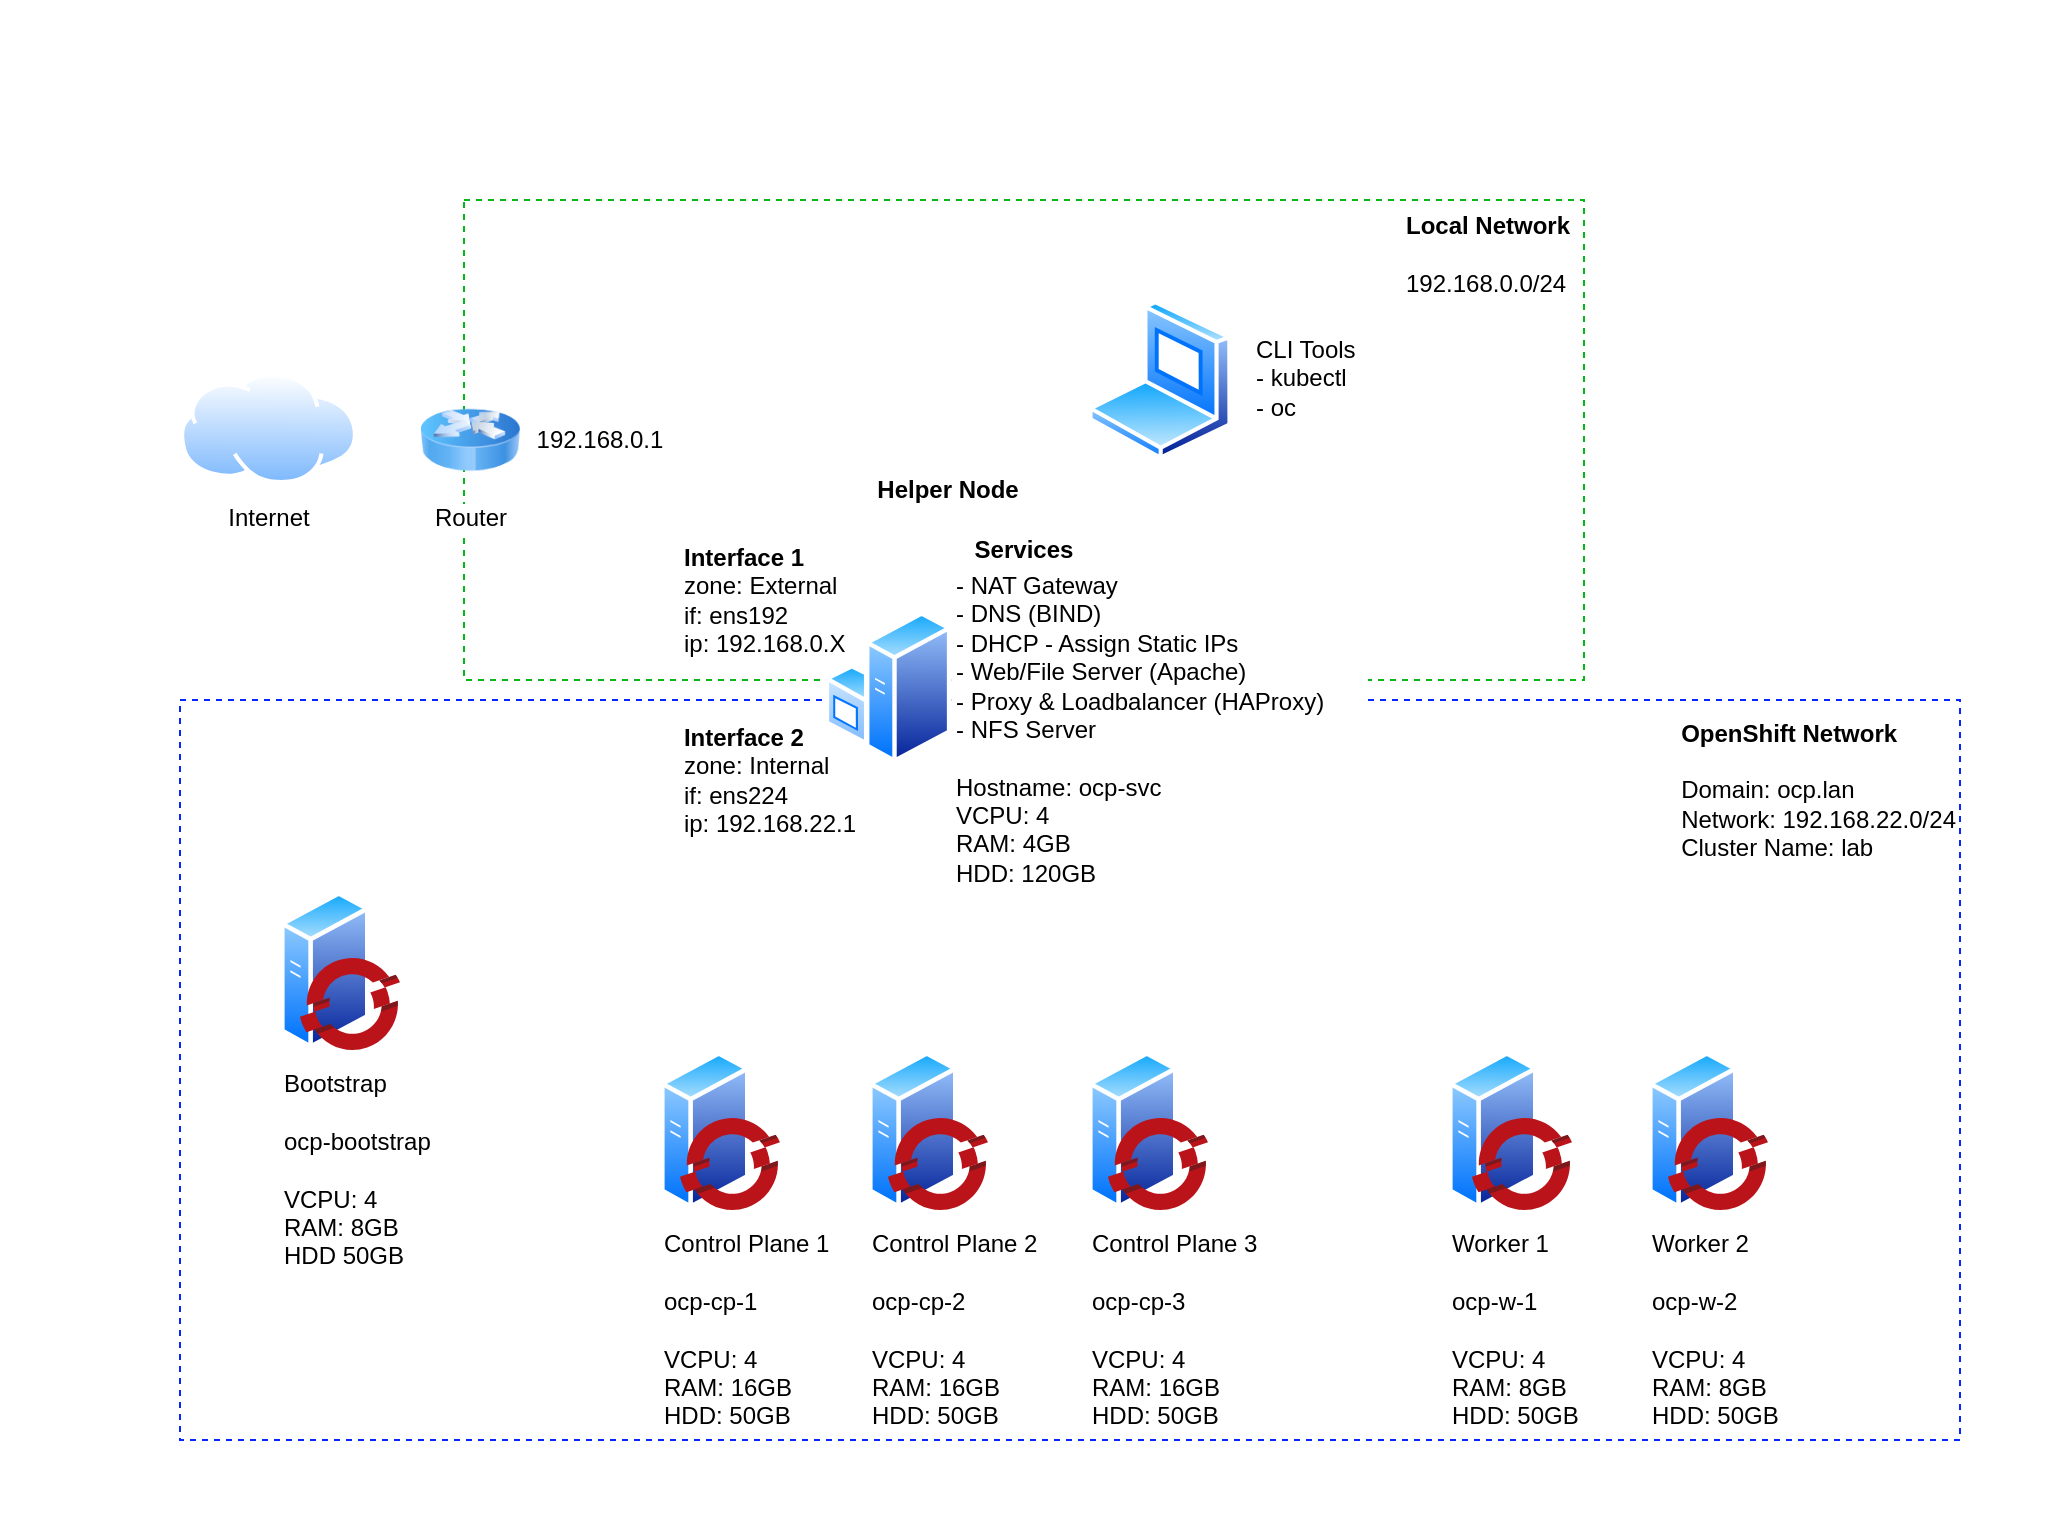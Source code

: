 <mxfile version="20.6.2" type="device"><diagram id="9HnStjpjAljDDnkqj9He" name="Page-1"><mxGraphModel dx="1315" dy="777" grid="1" gridSize="10" guides="1" tooltips="1" connect="1" arrows="1" fold="1" page="1" pageScale="1" pageWidth="1654" pageHeight="1169" math="0" shadow="0"><root><mxCell id="0"/><mxCell id="1" parent="0"/><mxCell id="nJnqooiq6-FVW7L4uHwT-16" value="" style="rounded=0;whiteSpace=wrap;html=1;strokeWidth=1;align=left;fillColor=none;strokeColor=none;" parent="1" vertex="1"><mxGeometry x="330" y="60" width="1030" height="760" as="geometry"/></mxCell><mxCell id="27pfvI13phsAGXSqU3TV-26" value="" style="rounded=0;whiteSpace=wrap;html=1;dashed=1;strokeColor=#06B817;" parent="1" vertex="1"><mxGeometry x="562" y="160" width="560" height="240" as="geometry"/></mxCell><mxCell id="27pfvI13phsAGXSqU3TV-3" value="" style="rounded=0;whiteSpace=wrap;html=1;dashed=1;strokeWidth=1;strokeColor=#0526FF;" parent="1" vertex="1"><mxGeometry x="420" y="410" width="890" height="370" as="geometry"/></mxCell><mxCell id="27pfvI13phsAGXSqU3TV-5" value="" style="group" parent="1" vertex="1" connectable="0"><mxGeometry x="660" y="585" width="70" height="80" as="geometry"/></mxCell><mxCell id="27pfvI13phsAGXSqU3TV-4" value="Control Plane 1&lt;br&gt;&lt;br&gt;ocp-cp-1&lt;br&gt;&lt;br&gt;&lt;div&gt;VCPU: 4&amp;nbsp;&lt;/div&gt;&lt;div&gt;RAM: 16GB&lt;/div&gt;&lt;div&gt;HDD: 50GB&lt;/div&gt;" style="aspect=fixed;perimeter=ellipsePerimeter;html=1;align=left;shadow=0;dashed=0;spacingTop=3;image;image=img/lib/active_directory/generic_server.svg;" parent="27pfvI13phsAGXSqU3TV-5" vertex="1"><mxGeometry width="44.8" height="80" as="geometry"/></mxCell><mxCell id="27pfvI13phsAGXSqU3TV-1" value="" style="aspect=fixed;html=1;points=[];align=center;image;fontSize=12;image=img/lib/mscae/OpenShift.svg;" parent="27pfvI13phsAGXSqU3TV-5" vertex="1"><mxGeometry x="10" y="34" width="50" height="46" as="geometry"/></mxCell><mxCell id="27pfvI13phsAGXSqU3TV-6" value="" style="group" parent="1" vertex="1" connectable="0"><mxGeometry x="764" y="585" width="70" height="80" as="geometry"/></mxCell><mxCell id="27pfvI13phsAGXSqU3TV-7" value="Control Plane&amp;nbsp;2&lt;br&gt;&lt;br&gt;ocp-cp-2&lt;br&gt;&lt;br&gt;VCPU: 4&lt;br&gt;RAM: 16GB&lt;br&gt;HDD: 50GB" style="aspect=fixed;perimeter=ellipsePerimeter;html=1;align=left;shadow=0;dashed=0;spacingTop=3;image;image=img/lib/active_directory/generic_server.svg;" parent="27pfvI13phsAGXSqU3TV-6" vertex="1"><mxGeometry width="44.8" height="80" as="geometry"/></mxCell><mxCell id="27pfvI13phsAGXSqU3TV-8" value="" style="aspect=fixed;html=1;points=[];align=center;image;fontSize=12;image=img/lib/mscae/OpenShift.svg;" parent="27pfvI13phsAGXSqU3TV-6" vertex="1"><mxGeometry x="10" y="34" width="50" height="46" as="geometry"/></mxCell><mxCell id="27pfvI13phsAGXSqU3TV-9" value="" style="group" parent="1" vertex="1" connectable="0"><mxGeometry x="874" y="585" width="70" height="80" as="geometry"/></mxCell><mxCell id="27pfvI13phsAGXSqU3TV-10" value="Control Plane&amp;nbsp;3&lt;br&gt;&lt;br&gt;ocp-cp-3&lt;br&gt;&lt;br&gt;VCPU: 4&lt;br&gt;RAM: 16GB&lt;br&gt;HDD: 50GB" style="aspect=fixed;perimeter=ellipsePerimeter;html=1;align=left;shadow=0;dashed=0;spacingTop=3;image;image=img/lib/active_directory/generic_server.svg;" parent="27pfvI13phsAGXSqU3TV-9" vertex="1"><mxGeometry width="44.8" height="80" as="geometry"/></mxCell><mxCell id="27pfvI13phsAGXSqU3TV-11" value="" style="aspect=fixed;html=1;points=[];align=center;image;fontSize=12;image=img/lib/mscae/OpenShift.svg;" parent="27pfvI13phsAGXSqU3TV-9" vertex="1"><mxGeometry x="10" y="34" width="50" height="46" as="geometry"/></mxCell><mxCell id="27pfvI13phsAGXSqU3TV-13" value="" style="group" parent="1" vertex="1" connectable="0"><mxGeometry x="1054" y="585" width="70" height="80" as="geometry"/></mxCell><mxCell id="27pfvI13phsAGXSqU3TV-14" value="Worker 1&lt;br&gt;&lt;br&gt;ocp-w-1&lt;br&gt;&lt;br&gt;VCPU: 4&lt;br&gt;RAM: 8GB&lt;br&gt;HDD: 50GB" style="aspect=fixed;perimeter=ellipsePerimeter;html=1;align=left;shadow=0;dashed=0;spacingTop=3;image;image=img/lib/active_directory/generic_server.svg;" parent="27pfvI13phsAGXSqU3TV-13" vertex="1"><mxGeometry width="44.8" height="80" as="geometry"/></mxCell><mxCell id="27pfvI13phsAGXSqU3TV-15" value="" style="aspect=fixed;html=1;points=[];align=center;image;fontSize=12;image=img/lib/mscae/OpenShift.svg;" parent="27pfvI13phsAGXSqU3TV-13" vertex="1"><mxGeometry x="12" y="34" width="50" height="46" as="geometry"/></mxCell><mxCell id="27pfvI13phsAGXSqU3TV-16" value="" style="group" parent="1" vertex="1" connectable="0"><mxGeometry x="1154" y="585" width="70" height="80" as="geometry"/></mxCell><mxCell id="27pfvI13phsAGXSqU3TV-17" value="Worker 2&lt;br&gt;&lt;br&gt;ocp-w-2&lt;br&gt;&lt;br&gt;VCPU: 4&lt;br&gt;RAM: 8GB&lt;br&gt;HDD: 50GB" style="aspect=fixed;perimeter=ellipsePerimeter;html=1;align=left;shadow=0;dashed=0;spacingTop=3;image;image=img/lib/active_directory/generic_server.svg;" parent="27pfvI13phsAGXSqU3TV-16" vertex="1"><mxGeometry width="44.8" height="80" as="geometry"/></mxCell><mxCell id="27pfvI13phsAGXSqU3TV-18" value="" style="aspect=fixed;html=1;points=[];align=center;image;fontSize=12;image=img/lib/mscae/OpenShift.svg;" parent="27pfvI13phsAGXSqU3TV-16" vertex="1"><mxGeometry x="10" y="34" width="50" height="46" as="geometry"/></mxCell><mxCell id="27pfvI13phsAGXSqU3TV-31" value="" style="group" parent="1" vertex="1" connectable="0"><mxGeometry x="470" y="505" width="70" height="80" as="geometry"/></mxCell><mxCell id="27pfvI13phsAGXSqU3TV-32" value="Bootstrap&lt;br&gt;&lt;br&gt;ocp-bootstrap&lt;br&gt;&lt;br&gt;VCPU: 4&lt;br&gt;RAM: 8GB&lt;br&gt;HDD 50GB&amp;nbsp;" style="aspect=fixed;perimeter=ellipsePerimeter;html=1;align=left;shadow=0;dashed=0;spacingTop=3;image;image=img/lib/active_directory/generic_server.svg;" parent="27pfvI13phsAGXSqU3TV-31" vertex="1"><mxGeometry width="44.8" height="80" as="geometry"/></mxCell><mxCell id="27pfvI13phsAGXSqU3TV-33" value="" style="aspect=fixed;html=1;points=[];align=center;image;fontSize=12;image=img/lib/mscae/OpenShift.svg;" parent="27pfvI13phsAGXSqU3TV-31" vertex="1"><mxGeometry x="10" y="34" width="50" height="46" as="geometry"/></mxCell><mxCell id="27pfvI13phsAGXSqU3TV-35" value="&lt;div style=&quot;text-align: left&quot;&gt;&lt;span&gt;&lt;b&gt;OpenShift Network&lt;/b&gt;&lt;/span&gt;&lt;/div&gt;&lt;br&gt;&lt;div style=&quot;text-align: left&quot;&gt;&lt;span&gt;Domain: ocp.lan&lt;/span&gt;&lt;/div&gt;&lt;div style=&quot;text-align: left&quot;&gt;&lt;span&gt;Network: 192.168.22.0/24&lt;/span&gt;&lt;/div&gt;&lt;div style=&quot;text-align: left&quot;&gt;&lt;span&gt;Cluster Name: lab&lt;/span&gt;&lt;/div&gt;" style="text;html=1;strokeColor=none;fillColor=none;align=right;verticalAlign=middle;whiteSpace=wrap;rounded=0;dashed=1;" parent="1" vertex="1"><mxGeometry x="1165" y="420" width="145" height="70" as="geometry"/></mxCell><mxCell id="27pfvI13phsAGXSqU3TV-36" value="&lt;b&gt;Local Network&lt;br&gt;&lt;/b&gt;&lt;br&gt;192.168.0.0/24" style="text;html=1;strokeColor=none;fillColor=none;align=left;verticalAlign=middle;whiteSpace=wrap;rounded=0;dashed=1;" parent="1" vertex="1"><mxGeometry x="1031" y="162.13" width="93" height="50" as="geometry"/></mxCell><mxCell id="nJnqooiq6-FVW7L4uHwT-6" value="" style="group" parent="1" vertex="1" connectable="0"><mxGeometry x="874" y="190" width="270" height="100" as="geometry"/></mxCell><mxCell id="nJnqooiq6-FVW7L4uHwT-1" value="" style="aspect=fixed;perimeter=ellipsePerimeter;html=1;align=center;shadow=0;dashed=0;spacingTop=3;image;image=img/lib/active_directory/laptop_client.svg;" parent="nJnqooiq6-FVW7L4uHwT-6" vertex="1"><mxGeometry y="20" width="72" height="80" as="geometry"/></mxCell><mxCell id="nJnqooiq6-FVW7L4uHwT-2" value="" style="group" parent="nJnqooiq6-FVW7L4uHwT-6" vertex="1" connectable="0"><mxGeometry x="10" width="260" height="97.2" as="geometry"/></mxCell><mxCell id="nJnqooiq6-FVW7L4uHwT-4" value="CLI Tools&lt;br&gt;- kubectl&lt;br&gt;- oc" style="text;html=1;strokeColor=none;align=left;verticalAlign=middle;whiteSpace=wrap;rounded=0;fillColor=#ffffff;" parent="nJnqooiq6-FVW7L4uHwT-2" vertex="1"><mxGeometry x="71.65" y="23.6" width="68.35" height="70" as="geometry"/></mxCell><mxCell id="nJnqooiq6-FVW7L4uHwT-9" value="Internet" style="aspect=fixed;perimeter=ellipsePerimeter;html=1;align=center;shadow=0;dashed=0;spacingTop=3;image;image=img/lib/active_directory/internet_cloud.svg;" parent="1" vertex="1"><mxGeometry x="420" y="246.25" width="88.49" height="55.75" as="geometry"/></mxCell><mxCell id="nJnqooiq6-FVW7L4uHwT-10" value="Router" style="image;html=1;image=img/lib/clip_art/networking/Router_Icon_128x128.png" parent="1" vertex="1"><mxGeometry x="540" y="255" width="50" height="50" as="geometry"/></mxCell><mxCell id="nJnqooiq6-FVW7L4uHwT-14" value="" style="group" parent="1" vertex="1" connectable="0"><mxGeometry x="670" y="295" width="344" height="200" as="geometry"/></mxCell><mxCell id="27pfvI13phsAGXSqU3TV-29" value="" style="group" parent="nJnqooiq6-FVW7L4uHwT-14" vertex="1" connectable="0"><mxGeometry x="64" y="50" width="280" height="130" as="geometry"/></mxCell><mxCell id="27pfvI13phsAGXSqU3TV-22" value="&lt;b style=&quot;text-align: left ; background-color: rgb(248 , 249 , 250)&quot;&gt;&lt;br&gt;&lt;/b&gt;" style="aspect=fixed;perimeter=ellipsePerimeter;html=1;align=center;shadow=0;dashed=0;spacingTop=3;image;image=img/lib/active_directory/windows_server.svg;imageBackground=#ffffff;" parent="27pfvI13phsAGXSqU3TV-29" vertex="1"><mxGeometry x="8.35" y="20" width="63.3" height="77.2" as="geometry"/></mxCell><mxCell id="27pfvI13phsAGXSqU3TV-24" value="- NAT Gateway&lt;br&gt;- DNS (BIND)&lt;br&gt;&lt;div&gt;&lt;span&gt;- DHCP - Assign Static IPs&lt;/span&gt;&lt;/div&gt;&lt;div&gt;- Web/File Server (Apache)&lt;span&gt;&lt;br&gt;&lt;/span&gt;&lt;/div&gt;&lt;div&gt;- Proxy &amp;amp; Loadbalancer (HAProxy)&lt;br&gt;&lt;/div&gt;&lt;div&gt;- NFS Server&lt;/div&gt;&lt;div&gt;&lt;br&gt;&lt;/div&gt;&lt;div&gt;Hostname: ocp-svc&lt;/div&gt;&lt;div&gt;VCPU: 4&lt;/div&gt;&lt;div&gt;RAM: 4GB&lt;/div&gt;&lt;div&gt;HDD: 120GB&lt;/div&gt;&lt;div&gt;&lt;br&gt;&lt;/div&gt;&lt;div&gt;&lt;br&gt;&lt;/div&gt;" style="text;html=1;strokeColor=none;align=left;verticalAlign=middle;whiteSpace=wrap;rounded=0;fillColor=#ffffff;" parent="27pfvI13phsAGXSqU3TV-29" vertex="1"><mxGeometry x="71.65" y="9" width="208.35" height="170" as="geometry"/></mxCell><mxCell id="nJnqooiq6-FVW7L4uHwT-7" value="&lt;b&gt;Interface 1&lt;/b&gt;&lt;br&gt;zone: External&lt;br&gt;if: ens192&lt;br&gt;ip: 192.168.0.X" style="text;html=1;strokeColor=none;fillColor=none;align=left;verticalAlign=middle;whiteSpace=wrap;rounded=0;" parent="nJnqooiq6-FVW7L4uHwT-14" vertex="1"><mxGeometry y="30" width="100" height="70" as="geometry"/></mxCell><mxCell id="nJnqooiq6-FVW7L4uHwT-8" value="&lt;div style=&quot;text-align: left&quot;&gt;&lt;span&gt;&lt;b&gt;Interface 2&lt;/b&gt;&lt;/span&gt;&lt;/div&gt;&lt;div style=&quot;text-align: left&quot;&gt;&lt;span&gt;zone: Internal&lt;/span&gt;&lt;/div&gt;&lt;div style=&quot;text-align: left&quot;&gt;if: ens224&lt;/div&gt;&lt;div style=&quot;text-align: left&quot;&gt;&lt;span&gt;ip: 192.168.22.1&lt;/span&gt;&lt;/div&gt;" style="text;html=1;strokeColor=none;fillColor=none;align=center;verticalAlign=middle;whiteSpace=wrap;rounded=0;" parent="nJnqooiq6-FVW7L4uHwT-14" vertex="1"><mxGeometry y="115" width="90" height="80" as="geometry"/></mxCell><mxCell id="nJnqooiq6-FVW7L4uHwT-13" value="&lt;b&gt;Helper Node&lt;/b&gt;" style="text;html=1;strokeColor=none;fillColor=none;align=center;verticalAlign=middle;whiteSpace=wrap;rounded=0;" parent="nJnqooiq6-FVW7L4uHwT-14" vertex="1"><mxGeometry x="94" width="80" height="20" as="geometry"/></mxCell><mxCell id="27pfvI13phsAGXSqU3TV-28" value="&lt;b style=&quot;text-align: left&quot;&gt;Services&lt;/b&gt;" style="text;html=1;strokeColor=none;fillColor=none;align=center;verticalAlign=middle;whiteSpace=wrap;rounded=0;dashed=1;" parent="nJnqooiq6-FVW7L4uHwT-14" vertex="1"><mxGeometry x="137" y="30" width="70" height="20" as="geometry"/></mxCell><mxCell id="0kvXB5DdNPEwONpDuKU6-2" value="192.168.0.1" style="text;html=1;strokeColor=none;fillColor=none;align=center;verticalAlign=middle;whiteSpace=wrap;rounded=0;" parent="1" vertex="1"><mxGeometry x="610" y="270" width="40" height="20" as="geometry"/></mxCell></root></mxGraphModel></diagram></mxfile>